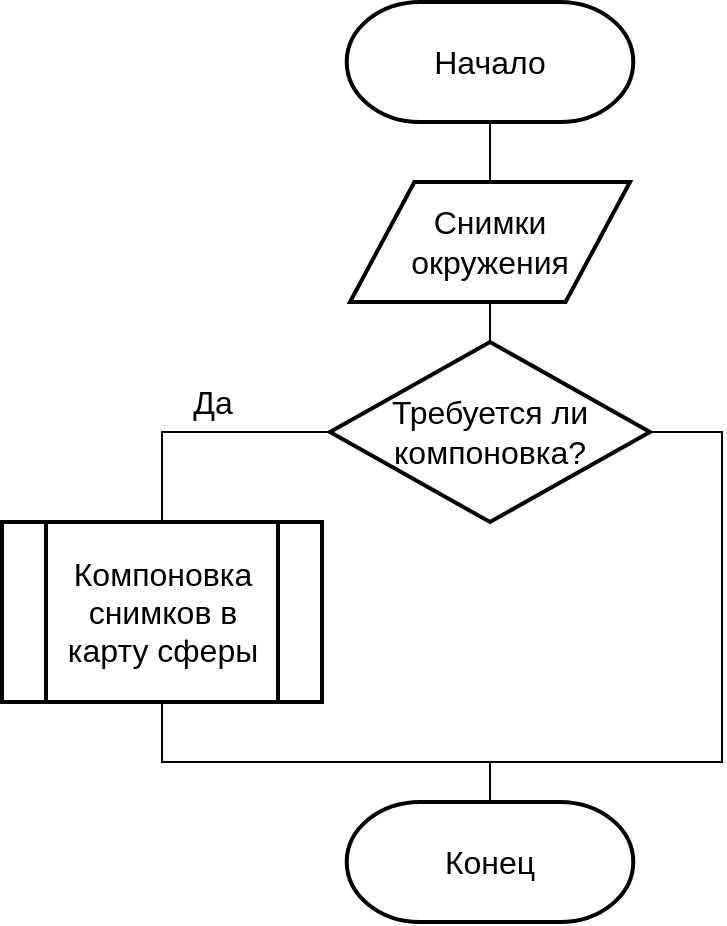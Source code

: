 <mxfile version="21.1.2" type="device">
  <diagram name="Страница 1" id="hjOPlcU7pmI-ObDb7hjX">
    <mxGraphModel dx="2058" dy="1188" grid="1" gridSize="10" guides="1" tooltips="1" connect="1" arrows="1" fold="1" page="1" pageScale="1" pageWidth="827" pageHeight="1169" math="0" shadow="0">
      <root>
        <mxCell id="0" />
        <mxCell id="1" parent="0" />
        <mxCell id="1aDXXoZq-1LKnwfSjQf9-4" style="edgeStyle=orthogonalEdgeStyle;rounded=0;orthogonalLoop=1;jettySize=auto;html=1;exitX=0.5;exitY=1;exitDx=0;exitDy=0;exitPerimeter=0;entryX=0.5;entryY=0;entryDx=0;entryDy=0;endArrow=none;endFill=0;" parent="1" source="1aDXXoZq-1LKnwfSjQf9-1" target="1aDXXoZq-1LKnwfSjQf9-3" edge="1">
          <mxGeometry relative="1" as="geometry" />
        </mxCell>
        <mxCell id="1aDXXoZq-1LKnwfSjQf9-1" value="Начало" style="strokeWidth=2;html=1;shape=stencil(xVVNb4MwDP01HJmAaFV7nFh37GWTdnapC1FDgpysH/9+gYBaSukgl0kc8DO85+fYSsBSXUCFQRJJKDFg70GSfCGVXIJRZAObKRy8iFx4cuFq6ULQFWbGYUcgDluBLqMNqQOe+M60DFwWSNzUWbYOojf7Tf2wNFNSWhKupO5lbvKWDLi0/0ZnRxa9vDqZSxu7qLIKJRqkHno1t3FAkHx4K8XTlD49lPqOOt2/lL7nK8V+Smuf7sX3YvHEDm48jD2QW64mHpiXXMc+351XMwdyk92NyLHUImMLyNItZIec1I/cPSyygnq5B4kuXaojXqtnd/P9zH/HILi8YVgs5zMAZfaFWobuH7r0azqHcOY6JGWgbkOPXwDlGFqecC8g76X0CbG6gduzf1zuwsPxXc+mUfyjZZ8zzoTS+GQTLD6YswYdGU6W7hXhk6ndcyHc7TS2EAOCBnV3ZQP8Ag==);whiteSpace=wrap;fontSize=16;" parent="1" vertex="1">
          <mxGeometry x="324" y="10" width="180" height="60" as="geometry" />
        </mxCell>
        <mxCell id="1aDXXoZq-1LKnwfSjQf9-2" value="Конец" style="strokeWidth=2;html=1;shape=stencil(xVVNb4MwDP01HJmAaFV7nFh37GWTdnapC1FDgpysH/9+gYBaSukgl0kc8DO85+fYSsBSXUCFQRJJKDFg70GSfCGVXIJRZAObKRy8iFx4cuFq6ULQFWbGYUcgDluBLqMNqQOe+M60DFwWSNzUWbYOojf7Tf2wNFNSWhKupO5lbvKWDLi0/0ZnRxa9vDqZSxu7qLIKJRqkHno1t3FAkHx4K8XTlD49lPqOOt2/lL7nK8V+Smuf7sX3YvHEDm48jD2QW64mHpiXXMc+351XMwdyk92NyLHUImMLyNItZIec1I/cPSyygnq5B4kuXaojXqtnd/P9zH/HILi8YVgs5zMAZfaFWobuH7r0azqHcOY6JGWgbkOPXwDlGFqecC8g76X0CbG6gduzf1zuwsPxXc+mUfyjZZ8zzoTS+GQTLD6YswYdGU6W7hXhk6ndcyHc7TS2EAOCBnV3ZQP8Ag==);whiteSpace=wrap;fontSize=16;" parent="1" vertex="1">
          <mxGeometry x="324" y="410" width="180" height="60" as="geometry" />
        </mxCell>
        <mxCell id="1aDXXoZq-1LKnwfSjQf9-9" style="edgeStyle=orthogonalEdgeStyle;rounded=0;orthogonalLoop=1;jettySize=auto;html=1;exitX=0.5;exitY=1;exitDx=0;exitDy=0;entryX=0.5;entryY=0;entryDx=0;entryDy=0;entryPerimeter=0;endArrow=none;endFill=0;" parent="1" target="1aDXXoZq-1LKnwfSjQf9-8" edge="1">
          <mxGeometry relative="1" as="geometry">
            <mxPoint x="414" y="180" as="sourcePoint" />
          </mxGeometry>
        </mxCell>
        <mxCell id="1aDXXoZq-1LKnwfSjQf9-15" style="edgeStyle=orthogonalEdgeStyle;rounded=0;orthogonalLoop=1;jettySize=auto;html=1;exitX=0.5;exitY=1;exitDx=0;exitDy=0;entryX=0.5;entryY=0;entryDx=0;entryDy=0;entryPerimeter=0;endArrow=none;endFill=0;" parent="1" source="1aDXXoZq-1LKnwfSjQf9-3" target="1aDXXoZq-1LKnwfSjQf9-8" edge="1">
          <mxGeometry relative="1" as="geometry">
            <mxPoint x="414" y="90" as="sourcePoint" />
          </mxGeometry>
        </mxCell>
        <mxCell id="1aDXXoZq-1LKnwfSjQf9-3" value="Снимки окружения" style="shape=parallelogram;html=1;strokeWidth=2;perimeter=parallelogramPerimeter;whiteSpace=wrap;rounded=0;arcSize=12;size=0.23;fontSize=16;" parent="1" vertex="1">
          <mxGeometry x="344" y="100" width="140" height="60" as="geometry" />
        </mxCell>
        <mxCell id="1aDXXoZq-1LKnwfSjQf9-12" value="Да" style="edgeStyle=orthogonalEdgeStyle;rounded=0;orthogonalLoop=1;jettySize=auto;html=1;exitX=0;exitY=0.5;exitDx=0;exitDy=0;exitPerimeter=0;entryX=0.5;entryY=0;entryDx=0;entryDy=0;fontSize=16;endArrow=none;endFill=0;" parent="1" source="1aDXXoZq-1LKnwfSjQf9-8" target="1aDXXoZq-1LKnwfSjQf9-11" edge="1">
          <mxGeometry x="-0.079" y="-15" relative="1" as="geometry">
            <mxPoint as="offset" />
          </mxGeometry>
        </mxCell>
        <mxCell id="1aDXXoZq-1LKnwfSjQf9-14" style="edgeStyle=orthogonalEdgeStyle;rounded=0;orthogonalLoop=1;jettySize=auto;html=1;exitX=1;exitY=0.5;exitDx=0;exitDy=0;exitPerimeter=0;entryX=0.5;entryY=0;entryDx=0;entryDy=0;endArrow=none;endFill=0;entryPerimeter=0;" parent="1" source="1aDXXoZq-1LKnwfSjQf9-8" target="1aDXXoZq-1LKnwfSjQf9-2" edge="1">
          <mxGeometry relative="1" as="geometry">
            <mxPoint x="414" y="410" as="targetPoint" />
            <Array as="points">
              <mxPoint x="530" y="225" />
              <mxPoint x="530" y="390" />
              <mxPoint x="414" y="390" />
            </Array>
          </mxGeometry>
        </mxCell>
        <mxCell id="1aDXXoZq-1LKnwfSjQf9-8" value="Требуется ли компоновка?" style="strokeWidth=2;html=1;shape=mxgraph.flowchart.decision;whiteSpace=wrap;fontSize=16;" parent="1" vertex="1">
          <mxGeometry x="334" y="180" width="160" height="90" as="geometry" />
        </mxCell>
        <mxCell id="1aDXXoZq-1LKnwfSjQf9-13" style="edgeStyle=orthogonalEdgeStyle;rounded=0;orthogonalLoop=1;jettySize=auto;html=1;exitX=0.5;exitY=1;exitDx=0;exitDy=0;entryX=0.5;entryY=0;entryDx=0;entryDy=0;endArrow=none;endFill=0;entryPerimeter=0;" parent="1" source="1aDXXoZq-1LKnwfSjQf9-11" target="1aDXXoZq-1LKnwfSjQf9-2" edge="1">
          <mxGeometry relative="1" as="geometry">
            <Array as="points">
              <mxPoint x="250" y="390" />
              <mxPoint x="414" y="390" />
            </Array>
            <mxPoint x="414" y="410" as="targetPoint" />
          </mxGeometry>
        </mxCell>
        <mxCell id="1aDXXoZq-1LKnwfSjQf9-11" value="Компоновка снимков в карту сферы" style="verticalLabelPosition=middle;verticalAlign=middle;html=1;shape=process;whiteSpace=wrap;rounded=0;size=0.14;arcSize=6;strokeWidth=2;labelPosition=center;align=center;fontSize=16;" parent="1" vertex="1">
          <mxGeometry x="170" y="270" width="160" height="90" as="geometry" />
        </mxCell>
      </root>
    </mxGraphModel>
  </diagram>
</mxfile>
